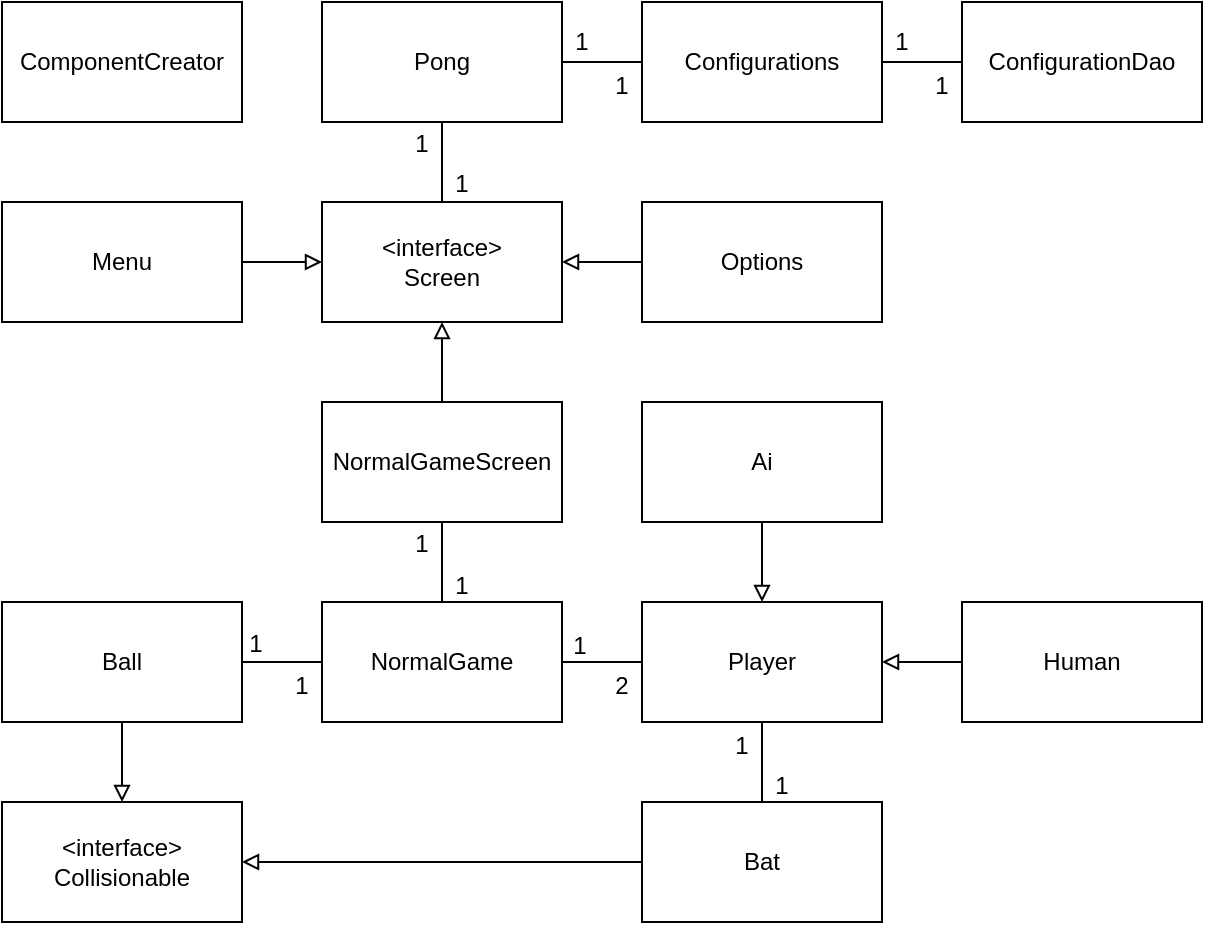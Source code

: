 <mxfile version="10.6.0" type="device"><diagram id="foUbgxlqj8g8ms3XnUZ1" name="Page-1"><mxGraphModel dx="546" dy="790" grid="1" gridSize="10" guides="1" tooltips="1" connect="1" arrows="1" fold="1" page="1" pageScale="1" pageWidth="827" pageHeight="1169" math="0" shadow="0"><root><mxCell id="0"/><mxCell id="1" parent="0"/><mxCell id="2Bv_WO5YzMKz5ZgfqO3H-1" value="Pong" style="rounded=0;whiteSpace=wrap;html=1;" vertex="1" parent="1"><mxGeometry x="220" y="80" width="120" height="60" as="geometry"/></mxCell><mxCell id="2Bv_WO5YzMKz5ZgfqO3H-2" value="&amp;lt;interface&amp;gt;&lt;br&gt;&lt;div&gt;Screen&lt;/div&gt;" style="rounded=0;whiteSpace=wrap;html=1;" vertex="1" parent="1"><mxGeometry x="220" y="180" width="120" height="60" as="geometry"/></mxCell><mxCell id="2Bv_WO5YzMKz5ZgfqO3H-3" value="NormalGameScreen" style="rounded=0;whiteSpace=wrap;html=1;" vertex="1" parent="1"><mxGeometry x="220" y="280" width="120" height="60" as="geometry"/></mxCell><mxCell id="2Bv_WO5YzMKz5ZgfqO3H-4" value="NormalGame" style="rounded=0;whiteSpace=wrap;html=1;" vertex="1" parent="1"><mxGeometry x="220" y="380" width="120" height="60" as="geometry"/></mxCell><mxCell id="2Bv_WO5YzMKz5ZgfqO3H-5" value="Player" style="rounded=0;whiteSpace=wrap;html=1;" vertex="1" parent="1"><mxGeometry x="380" y="380" width="120" height="60" as="geometry"/></mxCell><mxCell id="2Bv_WO5YzMKz5ZgfqO3H-6" value="Menu" style="rounded=0;whiteSpace=wrap;html=1;" vertex="1" parent="1"><mxGeometry x="60" y="180" width="120" height="60" as="geometry"/></mxCell><mxCell id="2Bv_WO5YzMKz5ZgfqO3H-7" value="Options" style="rounded=0;whiteSpace=wrap;html=1;" vertex="1" parent="1"><mxGeometry x="380" y="180" width="120" height="60" as="geometry"/></mxCell><mxCell id="2Bv_WO5YzMKz5ZgfqO3H-8" value="Ball" style="rounded=0;whiteSpace=wrap;html=1;" vertex="1" parent="1"><mxGeometry x="60" y="380" width="120" height="60" as="geometry"/></mxCell><mxCell id="2Bv_WO5YzMKz5ZgfqO3H-9" value="Bat" style="rounded=0;whiteSpace=wrap;html=1;" vertex="1" parent="1"><mxGeometry x="380" y="480" width="120" height="60" as="geometry"/></mxCell><mxCell id="2Bv_WO5YzMKz5ZgfqO3H-10" value="&lt;div&gt;&amp;lt;interface&amp;gt;&lt;/div&gt;&lt;div&gt;Collisionable&lt;br&gt;&lt;/div&gt;" style="rounded=0;whiteSpace=wrap;html=1;" vertex="1" parent="1"><mxGeometry x="60" y="480" width="120" height="60" as="geometry"/></mxCell><mxCell id="2Bv_WO5YzMKz5ZgfqO3H-11" value="Human" style="rounded=0;whiteSpace=wrap;html=1;" vertex="1" parent="1"><mxGeometry x="540" y="380" width="120" height="60" as="geometry"/></mxCell><mxCell id="2Bv_WO5YzMKz5ZgfqO3H-12" value="Ai" style="rounded=0;whiteSpace=wrap;html=1;" vertex="1" parent="1"><mxGeometry x="380" y="280" width="120" height="60" as="geometry"/></mxCell><mxCell id="2Bv_WO5YzMKz5ZgfqO3H-13" value="Configurations" style="rounded=0;whiteSpace=wrap;html=1;" vertex="1" parent="1"><mxGeometry x="380" y="80" width="120" height="60" as="geometry"/></mxCell><mxCell id="2Bv_WO5YzMKz5ZgfqO3H-14" value="ConfigurationDao" style="rounded=0;whiteSpace=wrap;html=1;" vertex="1" parent="1"><mxGeometry x="540" y="80" width="120" height="60" as="geometry"/></mxCell><mxCell id="2Bv_WO5YzMKz5ZgfqO3H-15" value="ComponentCreator" style="rounded=0;whiteSpace=wrap;html=1;" vertex="1" parent="1"><mxGeometry x="60" y="80" width="120" height="60" as="geometry"/></mxCell><mxCell id="2Bv_WO5YzMKz5ZgfqO3H-16" value="" style="endArrow=none;html=1;entryX=0.5;entryY=1;entryDx=0;entryDy=0;exitX=0.5;exitY=0;exitDx=0;exitDy=0;" edge="1" parent="1" source="2Bv_WO5YzMKz5ZgfqO3H-2" target="2Bv_WO5YzMKz5ZgfqO3H-1"><mxGeometry width="50" height="50" relative="1" as="geometry"><mxPoint x="60" y="610" as="sourcePoint"/><mxPoint x="110" y="560" as="targetPoint"/></mxGeometry></mxCell><mxCell id="2Bv_WO5YzMKz5ZgfqO3H-17" value="" style="endArrow=none;html=1;entryX=0;entryY=0.5;entryDx=0;entryDy=0;exitX=1;exitY=0.5;exitDx=0;exitDy=0;" edge="1" parent="1" source="2Bv_WO5YzMKz5ZgfqO3H-1" target="2Bv_WO5YzMKz5ZgfqO3H-13"><mxGeometry width="50" height="50" relative="1" as="geometry"><mxPoint x="60" y="610" as="sourcePoint"/><mxPoint x="110" y="560" as="targetPoint"/></mxGeometry></mxCell><mxCell id="2Bv_WO5YzMKz5ZgfqO3H-18" value="" style="endArrow=none;html=1;entryX=0;entryY=0.5;entryDx=0;entryDy=0;exitX=1;exitY=0.5;exitDx=0;exitDy=0;" edge="1" parent="1" source="2Bv_WO5YzMKz5ZgfqO3H-13" target="2Bv_WO5YzMKz5ZgfqO3H-14"><mxGeometry width="50" height="50" relative="1" as="geometry"><mxPoint x="200" y="610" as="sourcePoint"/><mxPoint x="250" y="560" as="targetPoint"/></mxGeometry></mxCell><mxCell id="2Bv_WO5YzMKz5ZgfqO3H-19" value="" style="endArrow=none;html=1;entryX=0.5;entryY=1;entryDx=0;entryDy=0;exitX=0.5;exitY=0;exitDx=0;exitDy=0;" edge="1" parent="1" source="2Bv_WO5YzMKz5ZgfqO3H-4" target="2Bv_WO5YzMKz5ZgfqO3H-3"><mxGeometry width="50" height="50" relative="1" as="geometry"><mxPoint x="60" y="610" as="sourcePoint"/><mxPoint x="110" y="560" as="targetPoint"/></mxGeometry></mxCell><mxCell id="2Bv_WO5YzMKz5ZgfqO3H-20" value="" style="endArrow=none;html=1;entryX=1;entryY=0.5;entryDx=0;entryDy=0;exitX=0;exitY=0.5;exitDx=0;exitDy=0;" edge="1" parent="1" source="2Bv_WO5YzMKz5ZgfqO3H-4" target="2Bv_WO5YzMKz5ZgfqO3H-8"><mxGeometry width="50" height="50" relative="1" as="geometry"><mxPoint x="60" y="610" as="sourcePoint"/><mxPoint x="110" y="560" as="targetPoint"/></mxGeometry></mxCell><mxCell id="2Bv_WO5YzMKz5ZgfqO3H-21" value="" style="endArrow=none;html=1;entryX=0;entryY=0.5;entryDx=0;entryDy=0;exitX=1;exitY=0.5;exitDx=0;exitDy=0;" edge="1" parent="1" source="2Bv_WO5YzMKz5ZgfqO3H-4" target="2Bv_WO5YzMKz5ZgfqO3H-5"><mxGeometry width="50" height="50" relative="1" as="geometry"><mxPoint x="60" y="610" as="sourcePoint"/><mxPoint x="110" y="560" as="targetPoint"/></mxGeometry></mxCell><mxCell id="2Bv_WO5YzMKz5ZgfqO3H-22" value="" style="endArrow=none;html=1;entryX=0.5;entryY=1;entryDx=0;entryDy=0;exitX=0.5;exitY=0;exitDx=0;exitDy=0;" edge="1" parent="1" source="2Bv_WO5YzMKz5ZgfqO3H-9" target="2Bv_WO5YzMKz5ZgfqO3H-5"><mxGeometry width="50" height="50" relative="1" as="geometry"><mxPoint x="60" y="610" as="sourcePoint"/><mxPoint x="110" y="560" as="targetPoint"/></mxGeometry></mxCell><mxCell id="2Bv_WO5YzMKz5ZgfqO3H-23" value="" style="endArrow=block;html=1;endFill=0;entryX=0;entryY=0.5;entryDx=0;entryDy=0;exitX=1;exitY=0.5;exitDx=0;exitDy=0;" edge="1" parent="1" source="2Bv_WO5YzMKz5ZgfqO3H-6" target="2Bv_WO5YzMKz5ZgfqO3H-2"><mxGeometry width="50" height="50" relative="1" as="geometry"><mxPoint x="60" y="610" as="sourcePoint"/><mxPoint x="110" y="560" as="targetPoint"/></mxGeometry></mxCell><mxCell id="2Bv_WO5YzMKz5ZgfqO3H-24" value="" style="endArrow=block;html=1;endFill=0;entryX=0.5;entryY=1;entryDx=0;entryDy=0;exitX=0.5;exitY=0;exitDx=0;exitDy=0;" edge="1" parent="1" source="2Bv_WO5YzMKz5ZgfqO3H-3" target="2Bv_WO5YzMKz5ZgfqO3H-2"><mxGeometry width="50" height="50" relative="1" as="geometry"><mxPoint x="70" y="620" as="sourcePoint"/><mxPoint x="120" y="570" as="targetPoint"/></mxGeometry></mxCell><mxCell id="2Bv_WO5YzMKz5ZgfqO3H-25" value="" style="endArrow=block;html=1;endFill=0;entryX=0.5;entryY=0;entryDx=0;entryDy=0;exitX=0.5;exitY=1;exitDx=0;exitDy=0;" edge="1" parent="1" source="2Bv_WO5YzMKz5ZgfqO3H-8" target="2Bv_WO5YzMKz5ZgfqO3H-10"><mxGeometry width="50" height="50" relative="1" as="geometry"><mxPoint x="80" y="630" as="sourcePoint"/><mxPoint x="130" y="580" as="targetPoint"/></mxGeometry></mxCell><mxCell id="2Bv_WO5YzMKz5ZgfqO3H-26" value="" style="endArrow=block;html=1;endFill=0;entryX=1;entryY=0.5;entryDx=0;entryDy=0;exitX=0;exitY=0.5;exitDx=0;exitDy=0;" edge="1" parent="1" source="2Bv_WO5YzMKz5ZgfqO3H-9" target="2Bv_WO5YzMKz5ZgfqO3H-10"><mxGeometry width="50" height="50" relative="1" as="geometry"><mxPoint x="90" y="640" as="sourcePoint"/><mxPoint x="140" y="590" as="targetPoint"/></mxGeometry></mxCell><mxCell id="2Bv_WO5YzMKz5ZgfqO3H-27" value="" style="endArrow=block;html=1;endFill=0;entryX=1;entryY=0.5;entryDx=0;entryDy=0;exitX=0;exitY=0.5;exitDx=0;exitDy=0;" edge="1" parent="1" source="2Bv_WO5YzMKz5ZgfqO3H-7" target="2Bv_WO5YzMKz5ZgfqO3H-2"><mxGeometry width="50" height="50" relative="1" as="geometry"><mxPoint x="100" y="650" as="sourcePoint"/><mxPoint x="150" y="600" as="targetPoint"/></mxGeometry></mxCell><mxCell id="2Bv_WO5YzMKz5ZgfqO3H-28" value="" style="endArrow=block;html=1;endFill=0;entryX=1;entryY=0.5;entryDx=0;entryDy=0;exitX=0;exitY=0.5;exitDx=0;exitDy=0;" edge="1" parent="1" source="2Bv_WO5YzMKz5ZgfqO3H-11" target="2Bv_WO5YzMKz5ZgfqO3H-5"><mxGeometry width="50" height="50" relative="1" as="geometry"><mxPoint x="110" y="660" as="sourcePoint"/><mxPoint x="160" y="610" as="targetPoint"/></mxGeometry></mxCell><mxCell id="2Bv_WO5YzMKz5ZgfqO3H-30" value="1" style="text;html=1;strokeColor=none;fillColor=none;align=center;verticalAlign=middle;whiteSpace=wrap;rounded=0;" vertex="1" parent="1"><mxGeometry x="440" y="462" width="20" height="20" as="geometry"/></mxCell><mxCell id="2Bv_WO5YzMKz5ZgfqO3H-31" value="1" style="text;html=1;strokeColor=none;fillColor=none;align=center;verticalAlign=middle;whiteSpace=wrap;rounded=0;" vertex="1" parent="1"><mxGeometry x="200" y="412" width="20" height="20" as="geometry"/></mxCell><mxCell id="2Bv_WO5YzMKz5ZgfqO3H-32" value="1" style="text;html=1;strokeColor=none;fillColor=none;align=center;verticalAlign=middle;whiteSpace=wrap;rounded=0;" vertex="1" parent="1"><mxGeometry x="177" y="391" width="20" height="20" as="geometry"/></mxCell><mxCell id="2Bv_WO5YzMKz5ZgfqO3H-33" value="1" style="text;html=1;strokeColor=none;fillColor=none;align=center;verticalAlign=middle;whiteSpace=wrap;rounded=0;" vertex="1" parent="1"><mxGeometry x="520" y="112" width="20" height="20" as="geometry"/></mxCell><mxCell id="2Bv_WO5YzMKz5ZgfqO3H-34" value="1" style="text;html=1;strokeColor=none;fillColor=none;align=center;verticalAlign=middle;whiteSpace=wrap;rounded=0;" vertex="1" parent="1"><mxGeometry x="500" y="90" width="20" height="20" as="geometry"/></mxCell><mxCell id="2Bv_WO5YzMKz5ZgfqO3H-35" value="1" style="text;html=1;strokeColor=none;fillColor=none;align=center;verticalAlign=middle;whiteSpace=wrap;rounded=0;" vertex="1" parent="1"><mxGeometry x="360" y="112" width="20" height="20" as="geometry"/></mxCell><mxCell id="2Bv_WO5YzMKz5ZgfqO3H-36" value="1" style="text;html=1;strokeColor=none;fillColor=none;align=center;verticalAlign=middle;whiteSpace=wrap;rounded=0;" vertex="1" parent="1"><mxGeometry x="340" y="90" width="20" height="20" as="geometry"/></mxCell><mxCell id="2Bv_WO5YzMKz5ZgfqO3H-38" value="2" style="text;html=1;strokeColor=none;fillColor=none;align=center;verticalAlign=middle;whiteSpace=wrap;rounded=0;" vertex="1" parent="1"><mxGeometry x="360" y="412" width="20" height="20" as="geometry"/></mxCell><mxCell id="2Bv_WO5YzMKz5ZgfqO3H-40" value="" style="endArrow=block;html=1;endFill=0;entryX=0.5;entryY=0;entryDx=0;entryDy=0;exitX=0.5;exitY=1;exitDx=0;exitDy=0;" edge="1" parent="1" source="2Bv_WO5YzMKz5ZgfqO3H-12" target="2Bv_WO5YzMKz5ZgfqO3H-5"><mxGeometry width="50" height="50" relative="1" as="geometry"><mxPoint x="120" y="660" as="sourcePoint"/><mxPoint x="170" y="610" as="targetPoint"/></mxGeometry></mxCell><mxCell id="2Bv_WO5YzMKz5ZgfqO3H-41" value="1" style="text;html=1;strokeColor=none;fillColor=none;align=center;verticalAlign=middle;whiteSpace=wrap;rounded=0;" vertex="1" parent="1"><mxGeometry x="420" y="442" width="20" height="20" as="geometry"/></mxCell><mxCell id="2Bv_WO5YzMKz5ZgfqO3H-42" value="1" style="text;html=1;strokeColor=none;fillColor=none;align=center;verticalAlign=middle;whiteSpace=wrap;rounded=0;" vertex="1" parent="1"><mxGeometry x="339" y="392" width="20" height="20" as="geometry"/></mxCell><mxCell id="2Bv_WO5YzMKz5ZgfqO3H-44" value="1" style="text;html=1;strokeColor=none;fillColor=none;align=center;verticalAlign=middle;whiteSpace=wrap;rounded=0;" vertex="1" parent="1"><mxGeometry x="280" y="161" width="20" height="20" as="geometry"/></mxCell><mxCell id="2Bv_WO5YzMKz5ZgfqO3H-45" value="1" style="text;html=1;strokeColor=none;fillColor=none;align=center;verticalAlign=middle;whiteSpace=wrap;rounded=0;" vertex="1" parent="1"><mxGeometry x="260" y="141" width="20" height="20" as="geometry"/></mxCell><mxCell id="2Bv_WO5YzMKz5ZgfqO3H-46" value="1" style="text;html=1;strokeColor=none;fillColor=none;align=center;verticalAlign=middle;whiteSpace=wrap;rounded=0;" vertex="1" parent="1"><mxGeometry x="260" y="341" width="20" height="20" as="geometry"/></mxCell><mxCell id="2Bv_WO5YzMKz5ZgfqO3H-47" value="1" style="text;html=1;strokeColor=none;fillColor=none;align=center;verticalAlign=middle;whiteSpace=wrap;rounded=0;" vertex="1" parent="1"><mxGeometry x="280" y="362" width="20" height="20" as="geometry"/></mxCell></root></mxGraphModel></diagram></mxfile>